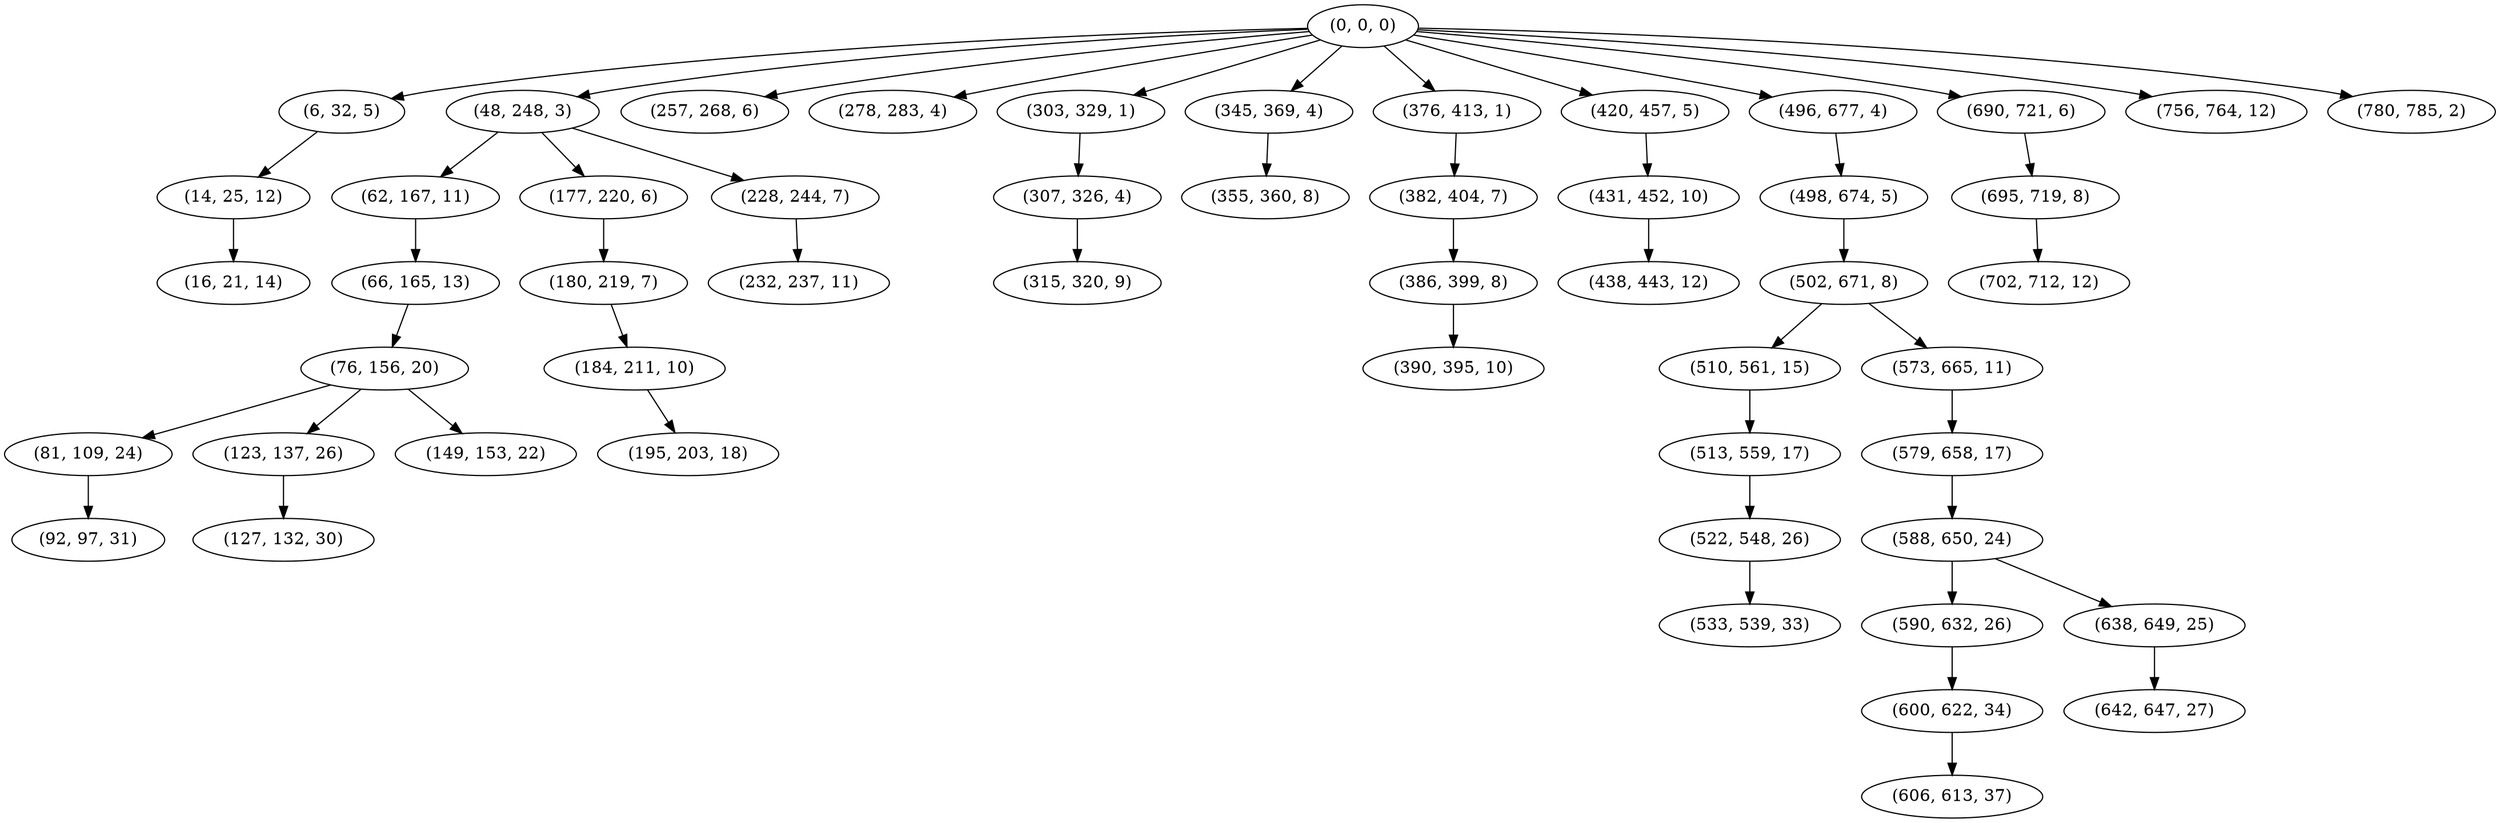 digraph tree {
    "(0, 0, 0)";
    "(6, 32, 5)";
    "(14, 25, 12)";
    "(16, 21, 14)";
    "(48, 248, 3)";
    "(62, 167, 11)";
    "(66, 165, 13)";
    "(76, 156, 20)";
    "(81, 109, 24)";
    "(92, 97, 31)";
    "(123, 137, 26)";
    "(127, 132, 30)";
    "(149, 153, 22)";
    "(177, 220, 6)";
    "(180, 219, 7)";
    "(184, 211, 10)";
    "(195, 203, 18)";
    "(228, 244, 7)";
    "(232, 237, 11)";
    "(257, 268, 6)";
    "(278, 283, 4)";
    "(303, 329, 1)";
    "(307, 326, 4)";
    "(315, 320, 9)";
    "(345, 369, 4)";
    "(355, 360, 8)";
    "(376, 413, 1)";
    "(382, 404, 7)";
    "(386, 399, 8)";
    "(390, 395, 10)";
    "(420, 457, 5)";
    "(431, 452, 10)";
    "(438, 443, 12)";
    "(496, 677, 4)";
    "(498, 674, 5)";
    "(502, 671, 8)";
    "(510, 561, 15)";
    "(513, 559, 17)";
    "(522, 548, 26)";
    "(533, 539, 33)";
    "(573, 665, 11)";
    "(579, 658, 17)";
    "(588, 650, 24)";
    "(590, 632, 26)";
    "(600, 622, 34)";
    "(606, 613, 37)";
    "(638, 649, 25)";
    "(642, 647, 27)";
    "(690, 721, 6)";
    "(695, 719, 8)";
    "(702, 712, 12)";
    "(756, 764, 12)";
    "(780, 785, 2)";
    "(0, 0, 0)" -> "(6, 32, 5)";
    "(0, 0, 0)" -> "(48, 248, 3)";
    "(0, 0, 0)" -> "(257, 268, 6)";
    "(0, 0, 0)" -> "(278, 283, 4)";
    "(0, 0, 0)" -> "(303, 329, 1)";
    "(0, 0, 0)" -> "(345, 369, 4)";
    "(0, 0, 0)" -> "(376, 413, 1)";
    "(0, 0, 0)" -> "(420, 457, 5)";
    "(0, 0, 0)" -> "(496, 677, 4)";
    "(0, 0, 0)" -> "(690, 721, 6)";
    "(0, 0, 0)" -> "(756, 764, 12)";
    "(0, 0, 0)" -> "(780, 785, 2)";
    "(6, 32, 5)" -> "(14, 25, 12)";
    "(14, 25, 12)" -> "(16, 21, 14)";
    "(48, 248, 3)" -> "(62, 167, 11)";
    "(48, 248, 3)" -> "(177, 220, 6)";
    "(48, 248, 3)" -> "(228, 244, 7)";
    "(62, 167, 11)" -> "(66, 165, 13)";
    "(66, 165, 13)" -> "(76, 156, 20)";
    "(76, 156, 20)" -> "(81, 109, 24)";
    "(76, 156, 20)" -> "(123, 137, 26)";
    "(76, 156, 20)" -> "(149, 153, 22)";
    "(81, 109, 24)" -> "(92, 97, 31)";
    "(123, 137, 26)" -> "(127, 132, 30)";
    "(177, 220, 6)" -> "(180, 219, 7)";
    "(180, 219, 7)" -> "(184, 211, 10)";
    "(184, 211, 10)" -> "(195, 203, 18)";
    "(228, 244, 7)" -> "(232, 237, 11)";
    "(303, 329, 1)" -> "(307, 326, 4)";
    "(307, 326, 4)" -> "(315, 320, 9)";
    "(345, 369, 4)" -> "(355, 360, 8)";
    "(376, 413, 1)" -> "(382, 404, 7)";
    "(382, 404, 7)" -> "(386, 399, 8)";
    "(386, 399, 8)" -> "(390, 395, 10)";
    "(420, 457, 5)" -> "(431, 452, 10)";
    "(431, 452, 10)" -> "(438, 443, 12)";
    "(496, 677, 4)" -> "(498, 674, 5)";
    "(498, 674, 5)" -> "(502, 671, 8)";
    "(502, 671, 8)" -> "(510, 561, 15)";
    "(502, 671, 8)" -> "(573, 665, 11)";
    "(510, 561, 15)" -> "(513, 559, 17)";
    "(513, 559, 17)" -> "(522, 548, 26)";
    "(522, 548, 26)" -> "(533, 539, 33)";
    "(573, 665, 11)" -> "(579, 658, 17)";
    "(579, 658, 17)" -> "(588, 650, 24)";
    "(588, 650, 24)" -> "(590, 632, 26)";
    "(588, 650, 24)" -> "(638, 649, 25)";
    "(590, 632, 26)" -> "(600, 622, 34)";
    "(600, 622, 34)" -> "(606, 613, 37)";
    "(638, 649, 25)" -> "(642, 647, 27)";
    "(690, 721, 6)" -> "(695, 719, 8)";
    "(695, 719, 8)" -> "(702, 712, 12)";
}

